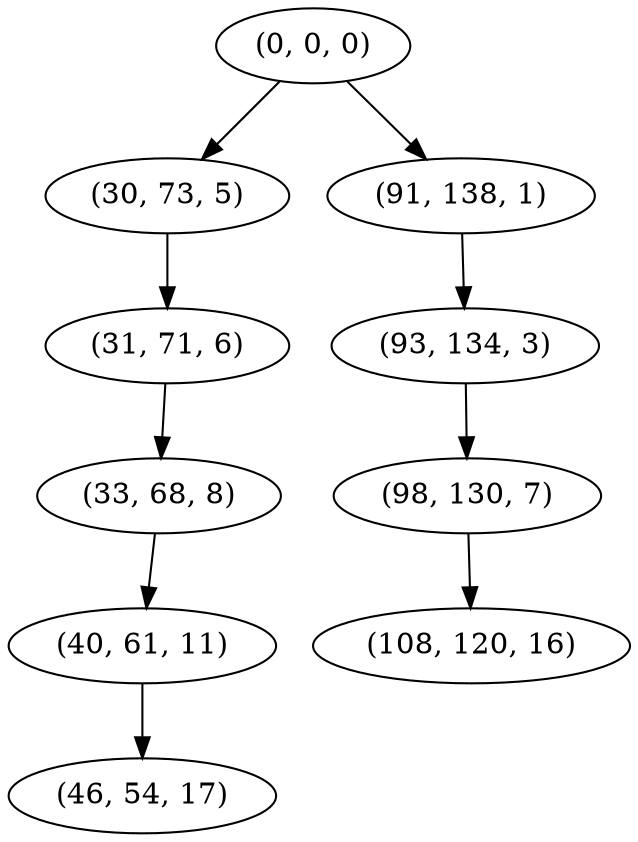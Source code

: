 digraph tree {
    "(0, 0, 0)";
    "(30, 73, 5)";
    "(31, 71, 6)";
    "(33, 68, 8)";
    "(40, 61, 11)";
    "(46, 54, 17)";
    "(91, 138, 1)";
    "(93, 134, 3)";
    "(98, 130, 7)";
    "(108, 120, 16)";
    "(0, 0, 0)" -> "(30, 73, 5)";
    "(0, 0, 0)" -> "(91, 138, 1)";
    "(30, 73, 5)" -> "(31, 71, 6)";
    "(31, 71, 6)" -> "(33, 68, 8)";
    "(33, 68, 8)" -> "(40, 61, 11)";
    "(40, 61, 11)" -> "(46, 54, 17)";
    "(91, 138, 1)" -> "(93, 134, 3)";
    "(93, 134, 3)" -> "(98, 130, 7)";
    "(98, 130, 7)" -> "(108, 120, 16)";
}

